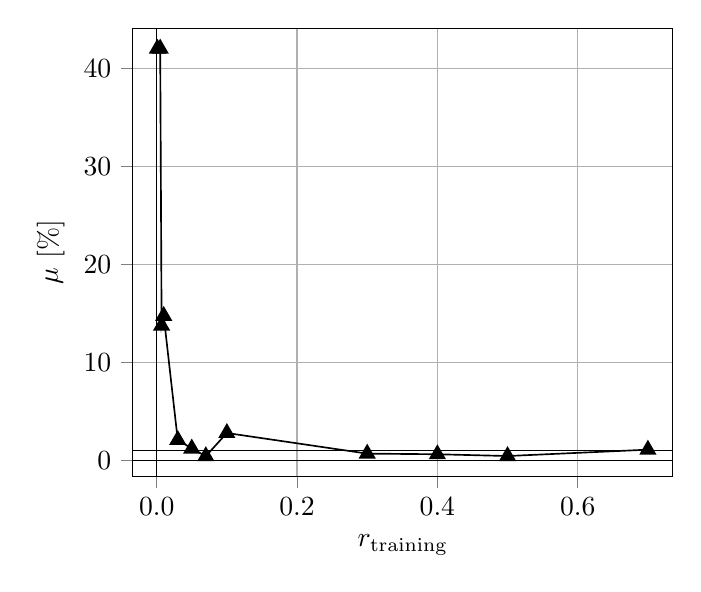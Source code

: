 % This file was created by matplotlib2tikz v0.6.18.
\begin{tikzpicture}

\begin{axis}[
tick align=outside,
tick pos=left,
x grid style={white!69.02!black},
xlabel={$r_\text{training}$},
xmajorgrids,
xmin=-0.034, xmax=0.735,
xtick={-0.2,0,0.2,0.4,0.6,0.8},
xticklabels={$-0.2$,$0.0$,$0.2$,$0.4$,$0.6$,$0.8$},
y grid style={white!69.02!black},
ylabel={$\mu$ [\%]},
ymajorgrids,
ymin=-1.623, ymax=44.072,
ytick={-10,0,10,20,30,40,50},
yticklabels={$-10$,$0$,$10$,$20$,$30$,$40$,$50$}
]
\addplot [semithick, black, mark=triangle*, mark size=3, mark options={solid}, forget plot]
table [row sep=\\]{%
0.001	41.995 \\
0.005	41.995 \\
0.007	13.764 \\
0.01	14.755 \\
0.03	2.111 \\
0.05	1.232 \\
0.07	0.454 \\
0.1	2.815 \\
0.3	0.714 \\
0.4	0.649 \\
0.5	0.468 \\
0.7	1.117 \\
};
\path [draw=black, fill opacity=0] (axis cs:0,-1.623)
--(axis cs:0,44.072);

\path [draw=black, fill opacity=0] (axis cs:1,-1.623)
--(axis cs:1,44.072);

\path [draw=black, fill opacity=0] (axis cs:-0.034,0)
--(axis cs:0.735,0);

\path [draw=black, fill opacity=0] (axis cs:-0.034,1)
--(axis cs:0.735,1);

\end{axis}

\end{tikzpicture}